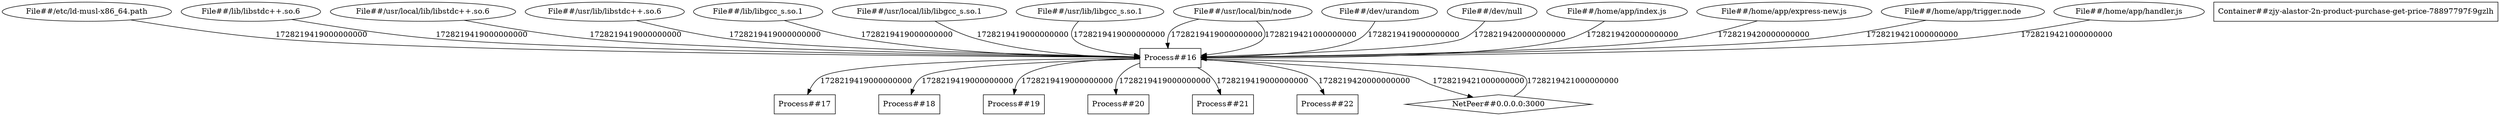 digraph G {
	"File##/etc/ld-musl-x86_64.path"->"Process##16"[ label="1728219419000000000" ];
	"File##/lib/libstdc++.so.6"->"Process##16"[ label="1728219419000000000" ];
	"File##/usr/local/lib/libstdc++.so.6"->"Process##16"[ label="1728219419000000000" ];
	"File##/usr/lib/libstdc++.so.6"->"Process##16"[ label="1728219419000000000" ];
	"File##/lib/libgcc_s.so.1"->"Process##16"[ label="1728219419000000000" ];
	"File##/usr/local/lib/libgcc_s.so.1"->"Process##16"[ label="1728219419000000000" ];
	"File##/usr/lib/libgcc_s.so.1"->"Process##16"[ label="1728219419000000000" ];
	"Process##16"->"Process##17"[ label="1728219419000000000" ];
	"Process##16"->"Process##18"[ label="1728219419000000000" ];
	"Process##16"->"Process##19"[ label="1728219419000000000" ];
	"Process##16"->"Process##20"[ label="1728219419000000000" ];
	"Process##16"->"Process##21"[ label="1728219419000000000" ];
	"File##/usr/local/bin/node"->"Process##16"[ label="1728219419000000000" ];
	"File##/dev/urandom"->"Process##16"[ label="1728219419000000000" ];
	"Process##16"->"Process##22"[ label="1728219420000000000" ];
	"File##/dev/null"->"Process##16"[ label="1728219420000000000" ];
	"File##/home/app/index.js"->"Process##16"[ label="1728219420000000000" ];
	"File##/home/app/express-new.js"->"Process##16"[ label="1728219420000000000" ];
	"File##/usr/local/bin/node"->"Process##16"[ label="1728219421000000000" ];
	"File##/home/app/trigger.node"->"Process##16"[ label="1728219421000000000" ];
	"File##/home/app/handler.js"->"Process##16"[ label="1728219421000000000" ];
	"Process##16"->"NetPeer##0.0.0.0:3000"[ label="1728219421000000000" ];
	"NetPeer##0.0.0.0:3000"->"Process##16"[ label="1728219421000000000" ];
	"Container##zjy-alastor-2n-product-purchase-get-price-78897797f-9gzlh" [ shape="box" ];
	"File##/dev/null" [ shape="ellipse" ];
	"File##/dev/urandom" [ shape="ellipse" ];
	"File##/etc/ld-musl-x86_64.path" [ shape="ellipse" ];
	"File##/home/app/express-new.js" [ shape="ellipse" ];
	"File##/home/app/handler.js" [ shape="ellipse" ];
	"File##/home/app/index.js" [ shape="ellipse" ];
	"File##/home/app/trigger.node" [ shape="ellipse" ];
	"File##/lib/libgcc_s.so.1" [ shape="ellipse" ];
	"File##/lib/libstdc++.so.6" [ shape="ellipse" ];
	"File##/usr/lib/libgcc_s.so.1" [ shape="ellipse" ];
	"File##/usr/lib/libstdc++.so.6" [ shape="ellipse" ];
	"File##/usr/local/bin/node" [ shape="ellipse" ];
	"File##/usr/local/lib/libgcc_s.so.1" [ shape="ellipse" ];
	"File##/usr/local/lib/libstdc++.so.6" [ shape="ellipse" ];
	"NetPeer##0.0.0.0:3000" [ shape="diamond" ];
	"Process##16" [ shape="box" ];
	"Process##17" [ shape="box" ];
	"Process##18" [ shape="box" ];
	"Process##19" [ shape="box" ];
	"Process##20" [ shape="box" ];
	"Process##21" [ shape="box" ];
	"Process##22" [ shape="box" ];

}
